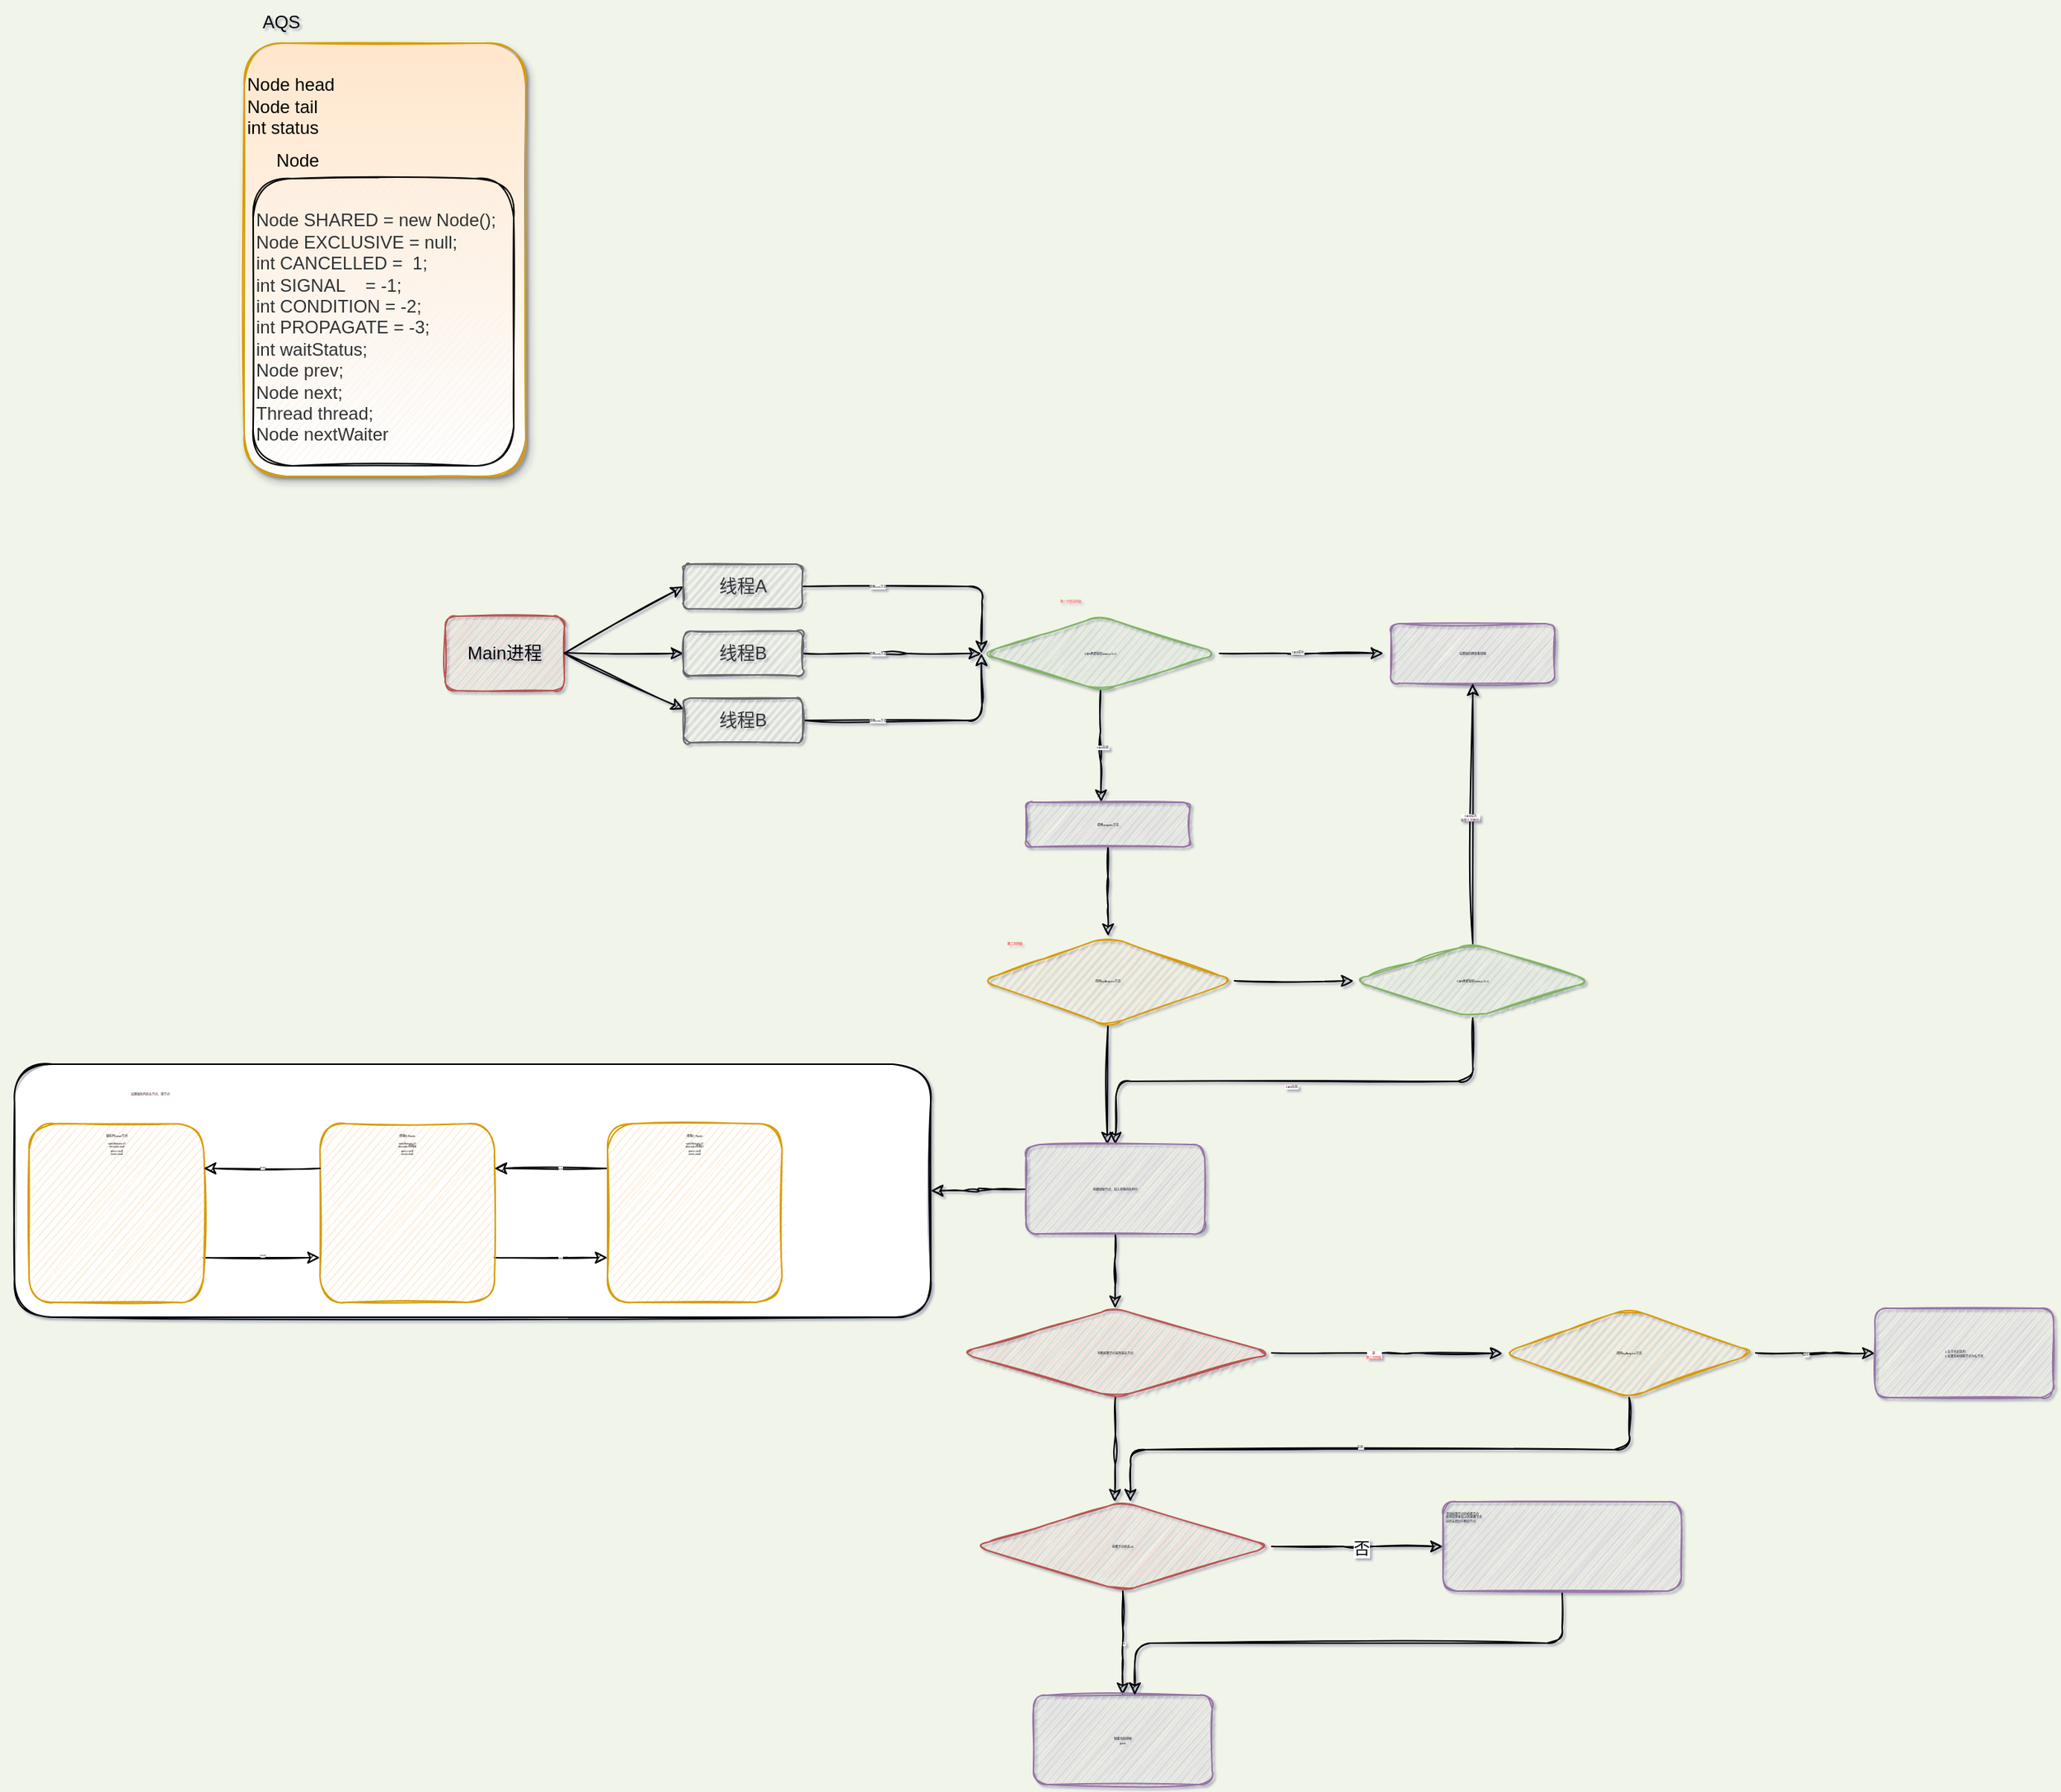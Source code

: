 <mxfile version="17.2.4" type="github">
  <diagram id="RERYdWSrydjM7Xz_bRy-" name="Page-1">
    <mxGraphModel dx="1346" dy="918" grid="0" gridSize="10" guides="1" tooltips="1" connect="1" arrows="1" fold="1" page="0" pageScale="1" pageWidth="690" pageHeight="980" background="#F1F4E8" math="0" shadow="1">
      <root>
        <mxCell id="0" />
        <mxCell id="1" parent="0" />
        <mxCell id="mI43JhcppY5amAcJXCWa-1" value="Main进程" style="rounded=1;whiteSpace=wrap;html=1;sketch=1;fillColor=#f8cecc;strokeColor=#b85450;" parent="1" vertex="1">
          <mxGeometry x="10" y="205" width="80" height="50" as="geometry" />
        </mxCell>
        <mxCell id="mI43JhcppY5amAcJXCWa-2" value="" style="endArrow=classic;html=1;rounded=1;entryX=0;entryY=0.5;entryDx=0;entryDy=0;sketch=1;" parent="1" target="mI43JhcppY5amAcJXCWa-7" edge="1">
          <mxGeometry width="50" height="50" relative="1" as="geometry">
            <mxPoint x="90" y="230" as="sourcePoint" />
            <mxPoint x="170" y="200" as="targetPoint" />
          </mxGeometry>
        </mxCell>
        <mxCell id="mI43JhcppY5amAcJXCWa-3" value="" style="endArrow=classic;html=1;rounded=1;sketch=1;" parent="1" edge="1">
          <mxGeometry width="50" height="50" relative="1" as="geometry">
            <mxPoint x="90" y="229.52" as="sourcePoint" />
            <mxPoint x="170" y="230" as="targetPoint" />
          </mxGeometry>
        </mxCell>
        <mxCell id="mI43JhcppY5amAcJXCWa-6" value="" style="endArrow=classic;html=1;rounded=1;entryX=0;entryY=0.25;entryDx=0;entryDy=0;sketch=1;" parent="1" target="mI43JhcppY5amAcJXCWa-11" edge="1">
          <mxGeometry width="50" height="50" relative="1" as="geometry">
            <mxPoint x="90" y="230" as="sourcePoint" />
            <mxPoint x="170" y="260" as="targetPoint" />
          </mxGeometry>
        </mxCell>
        <mxCell id="mI43JhcppY5amAcJXCWa-19" style="edgeStyle=orthogonalEdgeStyle;rounded=1;orthogonalLoop=1;jettySize=auto;html=1;exitX=1;exitY=0.5;exitDx=0;exitDy=0;entryX=0;entryY=0.5;entryDx=0;entryDy=0;fontSize=2;fontColor=default;sketch=1;" parent="1" source="mI43JhcppY5amAcJXCWa-7" edge="1">
          <mxGeometry relative="1" as="geometry">
            <mxPoint x="370" y="230" as="targetPoint" />
          </mxGeometry>
        </mxCell>
        <mxCell id="mI43JhcppY5amAcJXCWa-26" value="&lt;font color=&quot;#000000&quot;&gt;调用lock方法&lt;/font&gt;" style="edgeLabel;html=1;align=center;verticalAlign=middle;resizable=0;points=[];fontSize=2;fontColor=#FF3333;sketch=1;rounded=1;" parent="mI43JhcppY5amAcJXCWa-19" vertex="1" connectable="0">
          <mxGeometry x="-0.394" relative="1" as="geometry">
            <mxPoint as="offset" />
          </mxGeometry>
        </mxCell>
        <mxCell id="mI43JhcppY5amAcJXCWa-7" value="线程A" style="rounded=1;whiteSpace=wrap;html=1;sketch=1;fillColor=#f5f5f5;fontColor=#333333;strokeColor=#666666;" parent="1" vertex="1">
          <mxGeometry x="170" y="170" width="80" height="30" as="geometry" />
        </mxCell>
        <mxCell id="mI43JhcppY5amAcJXCWa-9" style="edgeStyle=orthogonalEdgeStyle;rounded=1;orthogonalLoop=1;jettySize=auto;html=1;exitX=0.5;exitY=1;exitDx=0;exitDy=0;sketch=1;" parent="1" source="mI43JhcppY5amAcJXCWa-7" target="mI43JhcppY5amAcJXCWa-7" edge="1">
          <mxGeometry relative="1" as="geometry" />
        </mxCell>
        <mxCell id="mI43JhcppY5amAcJXCWa-14" style="edgeStyle=orthogonalEdgeStyle;rounded=1;orthogonalLoop=1;jettySize=auto;html=1;exitX=1;exitY=0.5;exitDx=0;exitDy=0;entryX=0;entryY=0.5;entryDx=0;entryDy=0;sketch=1;" parent="1" source="mI43JhcppY5amAcJXCWa-10" edge="1">
          <mxGeometry relative="1" as="geometry">
            <mxPoint x="370" y="230" as="targetPoint" />
          </mxGeometry>
        </mxCell>
        <mxCell id="mI43JhcppY5amAcJXCWa-10" value="线程B" style="rounded=1;whiteSpace=wrap;html=1;sketch=1;fillColor=#f5f5f5;fontColor=#333333;strokeColor=#666666;" parent="1" vertex="1">
          <mxGeometry x="170" y="215" width="80" height="30" as="geometry" />
        </mxCell>
        <mxCell id="mI43JhcppY5amAcJXCWa-18" style="edgeStyle=orthogonalEdgeStyle;rounded=1;orthogonalLoop=1;jettySize=auto;html=1;exitX=1;exitY=0.5;exitDx=0;exitDy=0;entryX=0;entryY=0.5;entryDx=0;entryDy=0;fontSize=2;fontColor=default;sketch=1;" parent="1" source="mI43JhcppY5amAcJXCWa-11" edge="1">
          <mxGeometry relative="1" as="geometry">
            <mxPoint x="370" y="230" as="targetPoint" />
          </mxGeometry>
        </mxCell>
        <mxCell id="mI43JhcppY5amAcJXCWa-11" value="线程B" style="rounded=1;whiteSpace=wrap;html=1;sketch=1;fillColor=#f5f5f5;fontColor=#333333;strokeColor=#666666;" parent="1" vertex="1">
          <mxGeometry x="170" y="260" width="80" height="30" as="geometry" />
        </mxCell>
        <mxCell id="mI43JhcppY5amAcJXCWa-21" style="edgeStyle=orthogonalEdgeStyle;rounded=1;orthogonalLoop=1;jettySize=auto;html=1;exitX=1;exitY=0.5;exitDx=0;exitDy=0;fontSize=2;fontColor=default;sketch=1;" parent="1" source="mI43JhcppY5amAcJXCWa-20" edge="1">
          <mxGeometry relative="1" as="geometry">
            <mxPoint x="640" y="229.857" as="targetPoint" />
          </mxGeometry>
        </mxCell>
        <mxCell id="mI43JhcppY5amAcJXCWa-22" value="CAS成功" style="edgeLabel;html=1;align=center;verticalAlign=middle;resizable=0;points=[];fontSize=2;fontColor=default;sketch=1;rounded=1;" parent="mI43JhcppY5amAcJXCWa-21" vertex="1" connectable="0">
          <mxGeometry x="-0.059" y="1" relative="1" as="geometry">
            <mxPoint as="offset" />
          </mxGeometry>
        </mxCell>
        <mxCell id="mI43JhcppY5amAcJXCWa-23" value="CAS失败" style="edgeStyle=orthogonalEdgeStyle;rounded=1;orthogonalLoop=1;jettySize=auto;html=1;exitX=0.5;exitY=1;exitDx=0;exitDy=0;fontSize=2;fontColor=default;sketch=1;" parent="1" source="mI43JhcppY5amAcJXCWa-20" edge="1">
          <mxGeometry relative="1" as="geometry">
            <mxPoint x="450.429" y="330" as="targetPoint" />
          </mxGeometry>
        </mxCell>
        <mxCell id="mI43JhcppY5amAcJXCWa-20" value="CAS更新锁的status 0=1" style="rhombus;whiteSpace=wrap;html=1;fontSize=2;sketch=1;rounded=1;fillColor=#d5e8d4;strokeColor=#82b366;" parent="1" vertex="1">
          <mxGeometry x="370" y="205" width="160" height="50" as="geometry" />
        </mxCell>
        <mxCell id="mI43JhcppY5amAcJXCWa-24" value="设置锁的拥有者线程" style="rounded=1;whiteSpace=wrap;html=1;fontSize=2;sketch=1;fillColor=#e1d5e7;strokeColor=#9673a6;" parent="1" vertex="1">
          <mxGeometry x="645" y="210" width="110" height="40" as="geometry" />
        </mxCell>
        <mxCell id="mI43JhcppY5amAcJXCWa-25" value="第一次尝试抢锁" style="text;html=1;strokeColor=none;fillColor=none;align=center;verticalAlign=middle;whiteSpace=wrap;rounded=1;fontSize=2;fontColor=#FF3333;sketch=1;" parent="1" vertex="1">
          <mxGeometry x="380" y="180" width="100" height="30" as="geometry" />
        </mxCell>
        <mxCell id="mI43JhcppY5amAcJXCWa-32" value="&lt;font color=&quot;#000000&quot;&gt;调用lock方法&lt;/font&gt;" style="edgeLabel;html=1;align=center;verticalAlign=middle;resizable=0;points=[];fontSize=2;fontColor=#FF3333;sketch=1;rounded=1;" parent="1" vertex="1" connectable="0">
          <mxGeometry x="300.004" y="230" as="geometry" />
        </mxCell>
        <mxCell id="mI43JhcppY5amAcJXCWa-33" value="&lt;font color=&quot;#000000&quot;&gt;调用lock方法&lt;/font&gt;" style="edgeLabel;html=1;align=center;verticalAlign=middle;resizable=0;points=[];fontSize=2;fontColor=#FF3333;sketch=1;rounded=1;" parent="1" vertex="1" connectable="0">
          <mxGeometry x="300.004" y="275" as="geometry" />
        </mxCell>
        <mxCell id="mI43JhcppY5amAcJXCWa-36" style="edgeStyle=orthogonalEdgeStyle;rounded=1;orthogonalLoop=1;jettySize=auto;html=1;exitX=0.5;exitY=1;exitDx=0;exitDy=0;fontSize=2;fontColor=#33001A;sketch=1;" parent="1" source="mI43JhcppY5amAcJXCWa-35" edge="1">
          <mxGeometry relative="1" as="geometry">
            <mxPoint x="455.19" y="420" as="targetPoint" />
          </mxGeometry>
        </mxCell>
        <mxCell id="mI43JhcppY5amAcJXCWa-35" value="调用acquire方法" style="rounded=1;whiteSpace=wrap;html=1;fontSize=2;sketch=1;fillColor=#e1d5e7;strokeColor=#9673a6;" parent="1" vertex="1">
          <mxGeometry x="400" y="330" width="110" height="30" as="geometry" />
        </mxCell>
        <mxCell id="mI43JhcppY5amAcJXCWa-44" style="edgeStyle=orthogonalEdgeStyle;rounded=1;orthogonalLoop=1;jettySize=auto;html=1;exitX=1;exitY=0.5;exitDx=0;exitDy=0;entryX=0;entryY=0.5;entryDx=0;entryDy=0;fontSize=2;fontColor=#33001A;sketch=1;" parent="1" source="mI43JhcppY5amAcJXCWa-38" target="mI43JhcppY5amAcJXCWa-43" edge="1">
          <mxGeometry relative="1" as="geometry" />
        </mxCell>
        <mxCell id="mI43JhcppY5amAcJXCWa-47" style="edgeStyle=orthogonalEdgeStyle;rounded=1;orthogonalLoop=1;jettySize=auto;html=1;exitX=0.5;exitY=1;exitDx=0;exitDy=0;fontSize=2;fontColor=#33001A;sketch=1;" parent="1" source="mI43JhcppY5amAcJXCWa-38" edge="1">
          <mxGeometry relative="1" as="geometry">
            <mxPoint x="454.526" y="560" as="targetPoint" />
          </mxGeometry>
        </mxCell>
        <mxCell id="mI43JhcppY5amAcJXCWa-38" value="调用tryAcquire方法" style="rhombus;whiteSpace=wrap;html=1;fontSize=2;sketch=1;rounded=1;fillColor=#ffe6cc;strokeColor=#d79b00;" parent="1" vertex="1">
          <mxGeometry x="370" y="420" width="170" height="60" as="geometry" />
        </mxCell>
        <mxCell id="mI43JhcppY5amAcJXCWa-45" style="edgeStyle=orthogonalEdgeStyle;rounded=1;orthogonalLoop=1;jettySize=auto;html=1;exitX=0.5;exitY=0;exitDx=0;exitDy=0;entryX=0.5;entryY=1;entryDx=0;entryDy=0;fontSize=2;fontColor=#33001A;sketch=1;" parent="1" source="mI43JhcppY5amAcJXCWa-43" target="mI43JhcppY5amAcJXCWa-24" edge="1">
          <mxGeometry relative="1" as="geometry" />
        </mxCell>
        <mxCell id="mI43JhcppY5amAcJXCWa-46" value="CAS成功&lt;br&gt;锁重入次数加1" style="edgeLabel;html=1;align=center;verticalAlign=middle;resizable=0;points=[];fontSize=2;fontColor=#33001A;sketch=1;rounded=1;" parent="mI43JhcppY5amAcJXCWa-45" vertex="1" connectable="0">
          <mxGeometry x="-0.021" y="2" relative="1" as="geometry">
            <mxPoint as="offset" />
          </mxGeometry>
        </mxCell>
        <mxCell id="mI43JhcppY5amAcJXCWa-48" style="edgeStyle=orthogonalEdgeStyle;rounded=1;orthogonalLoop=1;jettySize=auto;html=1;exitX=0.5;exitY=1;exitDx=0;exitDy=0;fontSize=2;fontColor=#33001A;sketch=1;" parent="1" source="mI43JhcppY5amAcJXCWa-43" edge="1">
          <mxGeometry relative="1" as="geometry">
            <mxPoint x="460.0" y="560" as="targetPoint" />
          </mxGeometry>
        </mxCell>
        <mxCell id="mI43JhcppY5amAcJXCWa-50" value="CAS失败" style="edgeLabel;html=1;align=center;verticalAlign=middle;resizable=0;points=[];fontSize=2;fontColor=#33001A;sketch=1;rounded=1;" parent="mI43JhcppY5amAcJXCWa-48" vertex="1" connectable="0">
          <mxGeometry x="0.018" y="3" relative="1" as="geometry">
            <mxPoint as="offset" />
          </mxGeometry>
        </mxCell>
        <mxCell id="mI43JhcppY5amAcJXCWa-43" value="CAS更新锁的status 0=1" style="rhombus;whiteSpace=wrap;html=1;fontSize=2;sketch=1;rounded=1;fillColor=#d5e8d4;strokeColor=#82b366;" parent="1" vertex="1">
          <mxGeometry x="620" y="425" width="160" height="50" as="geometry" />
        </mxCell>
        <mxCell id="mI43JhcppY5amAcJXCWa-64" style="edgeStyle=orthogonalEdgeStyle;rounded=1;orthogonalLoop=1;jettySize=auto;html=1;exitX=0.5;exitY=1;exitDx=0;exitDy=0;fontSize=2;fontColor=#33001A;sketch=1;" parent="1" source="mI43JhcppY5amAcJXCWa-63" edge="1">
          <mxGeometry relative="1" as="geometry">
            <mxPoint x="459.789" y="670" as="targetPoint" />
          </mxGeometry>
        </mxCell>
        <mxCell id="mI43JhcppY5amAcJXCWa-115" style="edgeStyle=orthogonalEdgeStyle;rounded=1;sketch=1;orthogonalLoop=1;jettySize=auto;html=1;exitX=0;exitY=0.5;exitDx=0;exitDy=0;entryX=1;entryY=0.5;entryDx=0;entryDy=0;fontSize=2;fontColor=#FF0000;" parent="1" source="mI43JhcppY5amAcJXCWa-63" target="mI43JhcppY5amAcJXCWa-53" edge="1">
          <mxGeometry relative="1" as="geometry" />
        </mxCell>
        <mxCell id="mI43JhcppY5amAcJXCWa-63" value="创建线程节点，加入到等待队列中" style="rounded=1;whiteSpace=wrap;html=1;fontSize=2;sketch=1;fillColor=#e1d5e7;strokeColor=#9673a6;" parent="1" vertex="1">
          <mxGeometry x="400" y="560" width="120" height="60" as="geometry" />
        </mxCell>
        <mxCell id="mI43JhcppY5amAcJXCWa-74" style="edgeStyle=orthogonalEdgeStyle;rounded=1;orthogonalLoop=1;jettySize=auto;html=1;exitX=1;exitY=0.5;exitDx=0;exitDy=0;fontSize=2;fontColor=#33001A;sketch=1;" parent="1" source="mI43JhcppY5amAcJXCWa-66" edge="1">
          <mxGeometry relative="1" as="geometry">
            <mxPoint x="720" y="700.263" as="targetPoint" />
            <Array as="points">
              <mxPoint x="650" y="700" />
              <mxPoint x="650" y="700" />
            </Array>
          </mxGeometry>
        </mxCell>
        <mxCell id="mI43JhcppY5amAcJXCWa-78" value="是&lt;br&gt;&lt;font color=&quot;#ff0000&quot;&gt;第三次抢锁&lt;/font&gt;" style="edgeLabel;html=1;align=center;verticalAlign=middle;resizable=0;points=[];fontSize=2;fontColor=#33001A;sketch=1;rounded=1;" parent="mI43JhcppY5amAcJXCWa-74" vertex="1" connectable="0">
          <mxGeometry x="-0.123" y="-1" relative="1" as="geometry">
            <mxPoint as="offset" />
          </mxGeometry>
        </mxCell>
        <mxCell id="mI43JhcppY5amAcJXCWa-83" style="edgeStyle=orthogonalEdgeStyle;rounded=1;orthogonalLoop=1;jettySize=auto;html=1;exitX=0.5;exitY=1;exitDx=0;exitDy=0;fontSize=2;fontColor=#33001A;sketch=1;" parent="1" source="mI43JhcppY5amAcJXCWa-66" edge="1">
          <mxGeometry relative="1" as="geometry">
            <mxPoint x="459.609" y="800" as="targetPoint" />
          </mxGeometry>
        </mxCell>
        <mxCell id="mI43JhcppY5amAcJXCWa-66" value="判断前置节点是否是头节点&lt;br&gt;" style="rhombus;whiteSpace=wrap;html=1;fontSize=2;sketch=1;rounded=1;fillColor=#f8cecc;strokeColor=#b85450;" parent="1" vertex="1">
          <mxGeometry x="355" y="670" width="210" height="60" as="geometry" />
        </mxCell>
        <mxCell id="mI43JhcppY5amAcJXCWa-71" style="edgeStyle=orthogonalEdgeStyle;rounded=1;orthogonalLoop=1;jettySize=auto;html=1;exitX=0.5;exitY=1;exitDx=0;exitDy=0;fontSize=2;fontColor=#33001A;sketch=1;" parent="1" source="mI43JhcppY5amAcJXCWa-38" target="mI43JhcppY5amAcJXCWa-38" edge="1">
          <mxGeometry relative="1" as="geometry" />
        </mxCell>
        <mxCell id="mI43JhcppY5amAcJXCWa-72" value="第二次抢锁" style="text;html=1;strokeColor=none;fillColor=none;align=center;verticalAlign=middle;whiteSpace=wrap;rounded=1;fontSize=2;fontColor=#FF0000;sketch=1;" parent="1" vertex="1">
          <mxGeometry x="355" y="410" width="75" height="30" as="geometry" />
        </mxCell>
        <mxCell id="mI43JhcppY5amAcJXCWa-80" style="edgeStyle=orthogonalEdgeStyle;rounded=1;orthogonalLoop=1;jettySize=auto;html=1;exitX=1;exitY=0.5;exitDx=0;exitDy=0;fontSize=2;fontColor=#33001A;sketch=1;" parent="1" source="mI43JhcppY5amAcJXCWa-75" edge="1">
          <mxGeometry relative="1" as="geometry">
            <mxPoint x="970" y="700.263" as="targetPoint" />
          </mxGeometry>
        </mxCell>
        <mxCell id="mI43JhcppY5amAcJXCWa-82" value="成功" style="edgeLabel;html=1;align=center;verticalAlign=middle;resizable=0;points=[];fontSize=2;fontColor=#33001A;sketch=1;rounded=1;" parent="mI43JhcppY5amAcJXCWa-80" vertex="1" connectable="0">
          <mxGeometry x="-0.192" y="-1" relative="1" as="geometry">
            <mxPoint as="offset" />
          </mxGeometry>
        </mxCell>
        <mxCell id="mI43JhcppY5amAcJXCWa-84" style="edgeStyle=orthogonalEdgeStyle;rounded=1;orthogonalLoop=1;jettySize=auto;html=1;exitX=0.5;exitY=1;exitDx=0;exitDy=0;fontSize=2;fontColor=#33001A;sketch=1;" parent="1" source="mI43JhcppY5amAcJXCWa-75" edge="1">
          <mxGeometry relative="1" as="geometry">
            <mxPoint x="470" y="800" as="targetPoint" />
          </mxGeometry>
        </mxCell>
        <mxCell id="mI43JhcppY5amAcJXCWa-85" value="失败" style="edgeLabel;html=1;align=center;verticalAlign=middle;resizable=0;points=[];fontSize=2;fontColor=#33001A;sketch=1;rounded=1;" parent="mI43JhcppY5amAcJXCWa-84" vertex="1" connectable="0">
          <mxGeometry x="0.071" y="-2" relative="1" as="geometry">
            <mxPoint as="offset" />
          </mxGeometry>
        </mxCell>
        <mxCell id="mI43JhcppY5amAcJXCWa-75" value="调用tryAcquire方法" style="rhombus;whiteSpace=wrap;html=1;fontSize=2;sketch=1;rounded=1;fillColor=#ffe6cc;strokeColor=#d79b00;" parent="1" vertex="1">
          <mxGeometry x="720" y="670" width="170" height="60" as="geometry" />
        </mxCell>
        <mxCell id="mI43JhcppY5amAcJXCWa-81" value="&lt;div style=&quot;text-align: left&quot;&gt;&lt;span&gt;1.头节点出队列&lt;/span&gt;&lt;/div&gt;&lt;div style=&quot;text-align: left&quot;&gt;&lt;span&gt;2.设置当前线程节点为头节点&lt;/span&gt;&lt;/div&gt;" style="rounded=1;whiteSpace=wrap;html=1;fontSize=2;sketch=1;fillColor=#e1d5e7;strokeColor=#9673a6;" parent="1" vertex="1">
          <mxGeometry x="970" y="670" width="120" height="60" as="geometry" />
        </mxCell>
        <mxCell id="mI43JhcppY5amAcJXCWa-89" value="是" style="edgeStyle=orthogonalEdgeStyle;rounded=1;orthogonalLoop=1;jettySize=auto;html=1;exitX=0.5;exitY=1;exitDx=0;exitDy=0;fontSize=2;fontColor=#33001A;sketch=1;" parent="1" source="mI43JhcppY5amAcJXCWa-87" edge="1">
          <mxGeometry relative="1" as="geometry">
            <mxPoint x="464.826" y="930" as="targetPoint" />
          </mxGeometry>
        </mxCell>
        <mxCell id="mI43JhcppY5amAcJXCWa-94" style="edgeStyle=orthogonalEdgeStyle;rounded=1;orthogonalLoop=1;jettySize=auto;html=1;exitX=1;exitY=0.5;exitDx=0;exitDy=0;fontSize=2;fontColor=#33001A;sketch=1;" parent="1" source="mI43JhcppY5amAcJXCWa-87" edge="1">
          <mxGeometry relative="1" as="geometry">
            <mxPoint x="680" y="830" as="targetPoint" />
          </mxGeometry>
        </mxCell>
        <mxCell id="hnK5YF6kFXl_A8NtAf-s-7" value="否" style="edgeLabel;html=1;align=center;verticalAlign=middle;resizable=0;points=[];" vertex="1" connectable="0" parent="mI43JhcppY5amAcJXCWa-94">
          <mxGeometry x="0.043" relative="1" as="geometry">
            <mxPoint as="offset" />
          </mxGeometry>
        </mxCell>
        <mxCell id="mI43JhcppY5amAcJXCWa-87" value="前置节点状态&amp;lt;0" style="rhombus;whiteSpace=wrap;html=1;fontSize=2;sketch=1;rounded=1;fillColor=#f8cecc;strokeColor=#b85450;" parent="1" vertex="1">
          <mxGeometry x="365" y="800" width="200" height="60" as="geometry" />
        </mxCell>
        <mxCell id="mI43JhcppY5amAcJXCWa-90" value="阻塞当前线程&lt;br&gt;park" style="rounded=1;whiteSpace=wrap;html=1;fontSize=2;sketch=1;fillColor=#e1d5e7;strokeColor=#9673a6;" parent="1" vertex="1">
          <mxGeometry x="405" y="930" width="120" height="60" as="geometry" />
        </mxCell>
        <mxCell id="mI43JhcppY5amAcJXCWa-96" style="edgeStyle=orthogonalEdgeStyle;rounded=1;orthogonalLoop=1;jettySize=auto;html=1;exitX=0.5;exitY=1;exitDx=0;exitDy=0;fontSize=2;fontColor=#33001A;sketch=1;" parent="1" source="mI43JhcppY5amAcJXCWa-95" edge="1">
          <mxGeometry relative="1" as="geometry">
            <mxPoint x="473" y="930" as="targetPoint" />
          </mxGeometry>
        </mxCell>
        <mxCell id="mI43JhcppY5amAcJXCWa-95" value="寻找前置节点的前置节点&lt;br&gt;直到找到状态&amp;lt;0的前置节点&lt;br&gt;这样会踢出中断的节点" style="rounded=1;whiteSpace=wrap;html=1;fontSize=2;align=left;verticalAlign=top;sketch=1;fillColor=#e1d5e7;strokeColor=#9673a6;" parent="1" vertex="1">
          <mxGeometry x="680" y="800" width="160" height="60" as="geometry" />
        </mxCell>
        <mxCell id="mI43JhcppY5amAcJXCWa-112" value="" style="group" parent="1" vertex="1" connectable="0">
          <mxGeometry x="-289" y="508" width="625" height="170" as="geometry" />
        </mxCell>
        <mxCell id="mI43JhcppY5amAcJXCWa-62" value="" style="group;sketch=1;rounded=1;" parent="mI43JhcppY5amAcJXCWa-112" vertex="1" connectable="0">
          <mxGeometry y="-2" width="625" height="170" as="geometry" />
        </mxCell>
        <mxCell id="mI43JhcppY5amAcJXCWa-53" value="&lt;br&gt;&lt;br&gt;&lt;br&gt;&lt;br&gt;&lt;br&gt;&lt;br&gt;&lt;br&gt;&lt;div style=&quot;text-align: left&quot;&gt;&lt;span style=&quot;font-size: 2px&quot;&gt;&lt;br&gt;&lt;/span&gt;&lt;/div&gt;" style="whiteSpace=wrap;html=1;fontSize=2;fontColor=#33001A;sketch=1;rounded=1;" parent="mI43JhcppY5amAcJXCWa-62" vertex="1">
          <mxGeometry x="9.766" width="615.234" height="170" as="geometry" />
        </mxCell>
        <mxCell id="mI43JhcppY5amAcJXCWa-109" style="edgeStyle=orthogonalEdgeStyle;rounded=1;sketch=1;orthogonalLoop=1;jettySize=auto;html=1;exitX=1;exitY=0.75;exitDx=0;exitDy=0;entryX=0;entryY=0.75;entryDx=0;entryDy=0;fontSize=2;fontColor=#FF0000;" parent="mI43JhcppY5amAcJXCWa-62" source="mI43JhcppY5amAcJXCWa-52" target="mI43JhcppY5amAcJXCWa-107" edge="1">
          <mxGeometry relative="1" as="geometry" />
        </mxCell>
        <mxCell id="mI43JhcppY5amAcJXCWa-52" value="线程B Node&lt;br&gt;&lt;br&gt;waitStatus=0&lt;br&gt;thread=线程B&lt;br&gt;prev=null&lt;br&gt;next=null" style="rounded=1;whiteSpace=wrap;html=1;fontSize=2;fillColor=#ffe6cc;strokeColor=#d79b00;verticalAlign=top;sketch=1;" parent="mI43JhcppY5amAcJXCWa-62" vertex="1">
          <mxGeometry x="214.844" y="40" width="117.188" height="120" as="geometry" />
        </mxCell>
        <mxCell id="mI43JhcppY5amAcJXCWa-55" value="设置锁队列的头节点，尾节点" style="text;html=1;strokeColor=none;fillColor=none;align=center;verticalAlign=middle;whiteSpace=wrap;rounded=1;fontSize=2;fontColor=#33001A;sketch=1;" parent="mI43JhcppY5amAcJXCWa-62" vertex="1">
          <mxGeometry x="13" y="5" width="175.781" height="30" as="geometry" />
        </mxCell>
        <mxCell id="mI43JhcppY5amAcJXCWa-59" style="edgeStyle=orthogonalEdgeStyle;rounded=1;orthogonalLoop=1;jettySize=auto;html=1;exitX=1;exitY=0.75;exitDx=0;exitDy=0;entryX=0;entryY=0.75;entryDx=0;entryDy=0;fontSize=2;fontColor=#33001A;sketch=1;" parent="mI43JhcppY5amAcJXCWa-62" source="mI43JhcppY5amAcJXCWa-56" target="mI43JhcppY5amAcJXCWa-52" edge="1">
          <mxGeometry relative="1" as="geometry" />
        </mxCell>
        <mxCell id="mI43JhcppY5amAcJXCWa-61" value="next" style="edgeLabel;html=1;align=center;verticalAlign=middle;resizable=0;points=[];fontSize=2;fontColor=#33001A;sketch=1;rounded=1;" parent="mI43JhcppY5amAcJXCWa-59" vertex="1" connectable="0">
          <mxGeometry x="-0.123" y="2" relative="1" as="geometry">
            <mxPoint x="5" as="offset" />
          </mxGeometry>
        </mxCell>
        <mxCell id="mI43JhcppY5amAcJXCWa-56" value="锁队列head节点&lt;br&gt;&lt;br&gt;waitStatus=0&lt;br&gt;thread=null&lt;br&gt;prev=null&lt;br&gt;next=null" style="rounded=1;whiteSpace=wrap;html=1;fontSize=2;fillColor=#ffe6cc;strokeColor=#d79b00;verticalAlign=top;sketch=1;" parent="mI43JhcppY5amAcJXCWa-62" vertex="1">
          <mxGeometry x="19.531" y="40" width="117.188" height="120" as="geometry" />
        </mxCell>
        <mxCell id="mI43JhcppY5amAcJXCWa-58" style="edgeStyle=orthogonalEdgeStyle;rounded=1;orthogonalLoop=1;jettySize=auto;html=1;exitX=0;exitY=0.25;exitDx=0;exitDy=0;entryX=1;entryY=0.25;entryDx=0;entryDy=0;fontSize=2;fontColor=#33001A;sketch=1;" parent="mI43JhcppY5amAcJXCWa-62" source="mI43JhcppY5amAcJXCWa-52" target="mI43JhcppY5amAcJXCWa-56" edge="1">
          <mxGeometry relative="1" as="geometry" />
        </mxCell>
        <mxCell id="mI43JhcppY5amAcJXCWa-60" value="prev" style="edgeLabel;html=1;align=center;verticalAlign=middle;resizable=0;points=[];fontSize=2;fontColor=#33001A;sketch=1;rounded=1;" parent="mI43JhcppY5amAcJXCWa-58" vertex="1" connectable="0">
          <mxGeometry x="0.143" y="-1" relative="1" as="geometry">
            <mxPoint x="5" as="offset" />
          </mxGeometry>
        </mxCell>
        <mxCell id="mI43JhcppY5amAcJXCWa-108" style="edgeStyle=orthogonalEdgeStyle;rounded=1;sketch=1;orthogonalLoop=1;jettySize=auto;html=1;exitX=0;exitY=0.25;exitDx=0;exitDy=0;entryX=1;entryY=0.25;entryDx=0;entryDy=0;fontSize=2;fontColor=#FF0000;" parent="mI43JhcppY5amAcJXCWa-62" source="mI43JhcppY5amAcJXCWa-107" target="mI43JhcppY5amAcJXCWa-52" edge="1">
          <mxGeometry relative="1" as="geometry" />
        </mxCell>
        <mxCell id="mI43JhcppY5amAcJXCWa-107" value="线程C Node&lt;br&gt;&lt;br&gt;waitStatus=0&lt;br&gt;thread=线程C&lt;br&gt;prev=null&lt;br&gt;next=null" style="rounded=1;whiteSpace=wrap;html=1;fontSize=2;fillColor=#ffe6cc;strokeColor=#d79b00;verticalAlign=top;sketch=1;" parent="mI43JhcppY5amAcJXCWa-62" vertex="1">
          <mxGeometry x="408.004" y="40" width="117.188" height="120" as="geometry" />
        </mxCell>
        <mxCell id="mI43JhcppY5amAcJXCWa-110" value="prev" style="edgeLabel;html=1;align=center;verticalAlign=middle;resizable=0;points=[];fontSize=2;fontColor=#33001A;sketch=1;rounded=1;" parent="mI43JhcppY5amAcJXCWa-112" vertex="1" connectable="0">
          <mxGeometry x="189.844" y="76" as="geometry">
            <mxPoint x="186" y="-8" as="offset" />
          </mxGeometry>
        </mxCell>
        <mxCell id="mI43JhcppY5amAcJXCWa-111" value="next" style="edgeLabel;html=1;align=center;verticalAlign=middle;resizable=0;points=[];fontSize=2;fontColor=#33001A;sketch=1;rounded=1;" parent="mI43JhcppY5amAcJXCWa-112" vertex="1" connectable="0">
          <mxGeometry x="190.385" y="134" as="geometry">
            <mxPoint x="185" y="-6" as="offset" />
          </mxGeometry>
        </mxCell>
        <mxCell id="hnK5YF6kFXl_A8NtAf-s-6" value="" style="group" vertex="1" connectable="0" parent="1">
          <mxGeometry x="-130" y="-209" width="194" height="320" as="geometry" />
        </mxCell>
        <mxCell id="hnK5YF6kFXl_A8NtAf-s-2" value="AQS" style="text;html=1;strokeColor=none;fillColor=none;align=center;verticalAlign=middle;whiteSpace=wrap;rounded=0;" vertex="1" parent="hnK5YF6kFXl_A8NtAf-s-6">
          <mxGeometry width="60" height="30" as="geometry" />
        </mxCell>
        <mxCell id="hnK5YF6kFXl_A8NtAf-s-3" value="&lt;br&gt;Node head&lt;br&gt;Node tail&lt;br&gt;int status" style="whiteSpace=wrap;html=1;align=left;horizontal=1;verticalAlign=top;rounded=1;fillColor=#ffe6cc;strokeColor=#d79b00;gradientColor=#ffffff;glass=0;shadow=1;sketch=1;" vertex="1" parent="hnK5YF6kFXl_A8NtAf-s-6">
          <mxGeometry x="5" y="29" width="189" height="291" as="geometry" />
        </mxCell>
        <mxCell id="hnK5YF6kFXl_A8NtAf-s-4" value="&lt;br&gt;Node SHARED = new Node();&lt;br&gt;Node&amp;nbsp;EXCLUSIVE = null;&lt;br&gt;int CANCELLED =&amp;nbsp; 1;&lt;br&gt;int SIGNAL&amp;nbsp; &amp;nbsp; = -1;&lt;br&gt;int&lt;span&gt;&amp;nbsp;CONDITION = -2;&lt;br&gt;int PROPAGATE = -3;&lt;br&gt;int waitStatus;&lt;br&gt;Node prev;&lt;br&gt;Node next;&lt;br&gt;Thread thread;&lt;br&gt;Node nextWaiter&lt;br&gt;&lt;/span&gt;" style="rounded=1;whiteSpace=wrap;html=1;verticalAlign=top;align=left;shadow=0;sketch=1;fillColor=#f5f5f5;strokeColor=default;fontColor=#333333;" vertex="1" parent="hnK5YF6kFXl_A8NtAf-s-6">
          <mxGeometry x="11" y="120" width="175" height="193" as="geometry" />
        </mxCell>
        <mxCell id="hnK5YF6kFXl_A8NtAf-s-5" value="Node" style="text;html=1;strokeColor=none;fillColor=none;align=center;verticalAlign=middle;whiteSpace=wrap;rounded=0;" vertex="1" parent="hnK5YF6kFXl_A8NtAf-s-6">
          <mxGeometry x="11" y="93" width="60" height="30" as="geometry" />
        </mxCell>
      </root>
    </mxGraphModel>
  </diagram>
</mxfile>
